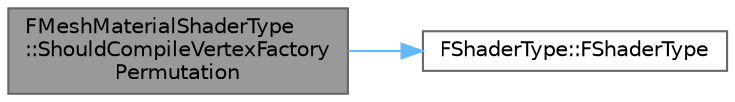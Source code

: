 digraph "FMeshMaterialShaderType::ShouldCompileVertexFactoryPermutation"
{
 // INTERACTIVE_SVG=YES
 // LATEX_PDF_SIZE
  bgcolor="transparent";
  edge [fontname=Helvetica,fontsize=10,labelfontname=Helvetica,labelfontsize=10];
  node [fontname=Helvetica,fontsize=10,shape=box,height=0.2,width=0.4];
  rankdir="LR";
  Node1 [id="Node000001",label="FMeshMaterialShaderType\l::ShouldCompileVertexFactory\lPermutation",height=0.2,width=0.4,color="gray40", fillcolor="grey60", style="filled", fontcolor="black",tooltip=" "];
  Node1 -> Node2 [id="edge1_Node000001_Node000002",color="steelblue1",style="solid",tooltip=" "];
  Node2 [id="Node000002",label="FShaderType::FShaderType",height=0.2,width=0.4,color="grey40", fillcolor="white", style="filled",URL="$dc/d73/classFShaderType.html#a3934b2e42df903482d06d7489e883caa",tooltip="Minimal initialization constructor."];
}
